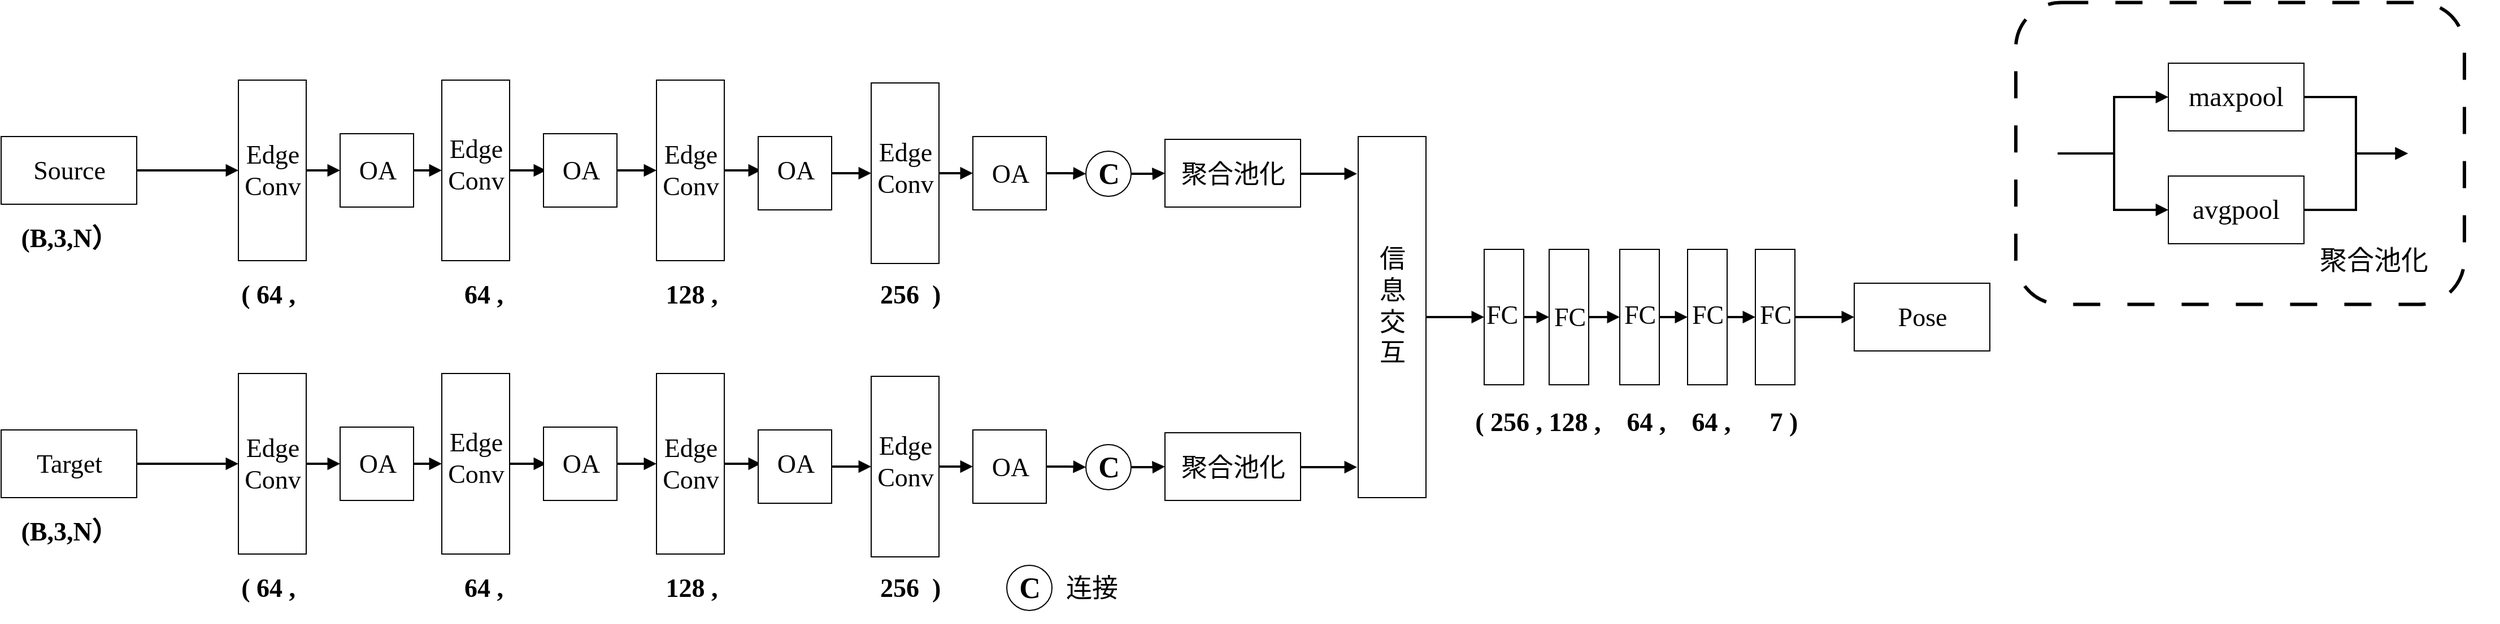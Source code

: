 <mxfile version="20.8.17" type="github">
  <diagram name="第 1 页" id="eRUMMsxShfU1d81g0v3S">
    <mxGraphModel dx="2510" dy="1373" grid="1" gridSize="10" guides="1" tooltips="1" connect="1" arrows="1" fold="1" page="1" pageScale="1" pageWidth="827" pageHeight="1169" math="0" shadow="0">
      <root>
        <mxCell id="0" />
        <mxCell id="1" parent="0" />
        <mxCell id="hH8gsVPZzRmc-5s9tCda-38" style="edgeStyle=orthogonalEdgeStyle;rounded=0;orthogonalLoop=1;jettySize=auto;html=1;exitX=1;exitY=0.5;exitDx=0;exitDy=0;strokeWidth=2;fontFamily=Times New Roman;fontSize=23;endArrow=block;endFill=1;" edge="1" parent="1" source="hH8gsVPZzRmc-5s9tCda-1" target="hH8gsVPZzRmc-5s9tCda-5">
          <mxGeometry relative="1" as="geometry" />
        </mxCell>
        <mxCell id="hH8gsVPZzRmc-5s9tCda-1" value="" style="rounded=0;whiteSpace=wrap;html=1;" vertex="1" parent="1">
          <mxGeometry x="130" y="230" width="120" height="60" as="geometry" />
        </mxCell>
        <mxCell id="hH8gsVPZzRmc-5s9tCda-2" value="&lt;font face=&quot;Times New Roman&quot; style=&quot;font-size: 23px;&quot;&gt;Source&lt;/font&gt;" style="text;html=1;align=center;verticalAlign=middle;resizable=0;points=[];autosize=1;strokeColor=none;fillColor=none;" vertex="1" parent="1">
          <mxGeometry x="145" y="240" width="90" height="40" as="geometry" />
        </mxCell>
        <mxCell id="hH8gsVPZzRmc-5s9tCda-77" style="edgeStyle=orthogonalEdgeStyle;rounded=0;orthogonalLoop=1;jettySize=auto;html=1;strokeWidth=2;fontFamily=宋体;fontSize=23;endArrow=block;endFill=1;" edge="1" parent="1" source="hH8gsVPZzRmc-5s9tCda-3" target="hH8gsVPZzRmc-5s9tCda-48">
          <mxGeometry relative="1" as="geometry" />
        </mxCell>
        <mxCell id="hH8gsVPZzRmc-5s9tCda-3" value="" style="rounded=0;whiteSpace=wrap;html=1;" vertex="1" parent="1">
          <mxGeometry x="130" y="490" width="120" height="60" as="geometry" />
        </mxCell>
        <mxCell id="hH8gsVPZzRmc-5s9tCda-4" value="&lt;font face=&quot;Times New Roman&quot; style=&quot;font-size: 23px;&quot;&gt;Target&lt;/font&gt;" style="text;html=1;align=center;verticalAlign=middle;resizable=0;points=[];autosize=1;strokeColor=none;fillColor=none;" vertex="1" parent="1">
          <mxGeometry x="150" y="500" width="80" height="40" as="geometry" />
        </mxCell>
        <mxCell id="hH8gsVPZzRmc-5s9tCda-14" style="edgeStyle=orthogonalEdgeStyle;rounded=0;orthogonalLoop=1;jettySize=auto;html=1;entryX=0;entryY=0.5;entryDx=0;entryDy=0;fontFamily=Times New Roman;fontSize=23;endArrow=block;endFill=1;strokeWidth=2;" edge="1" parent="1" source="hH8gsVPZzRmc-5s9tCda-5" target="hH8gsVPZzRmc-5s9tCda-11">
          <mxGeometry relative="1" as="geometry" />
        </mxCell>
        <mxCell id="hH8gsVPZzRmc-5s9tCda-5" value="" style="rounded=0;whiteSpace=wrap;html=1;fontFamily=Times New Roman;fontSize=23;rotation=90;" vertex="1" parent="1">
          <mxGeometry x="290" y="230" width="160" height="60" as="geometry" />
        </mxCell>
        <mxCell id="hH8gsVPZzRmc-5s9tCda-6" value="Edge&lt;br&gt;Conv" style="text;html=1;align=center;verticalAlign=middle;resizable=0;points=[];autosize=1;strokeColor=none;fillColor=none;fontSize=23;fontFamily=Times New Roman;" vertex="1" parent="1">
          <mxGeometry x="335" y="225" width="70" height="70" as="geometry" />
        </mxCell>
        <mxCell id="hH8gsVPZzRmc-5s9tCda-19" style="edgeStyle=orthogonalEdgeStyle;rounded=0;orthogonalLoop=1;jettySize=auto;html=1;fontFamily=Times New Roman;fontSize=23;strokeWidth=2;endArrow=block;endFill=1;" edge="1" parent="1" source="hH8gsVPZzRmc-5s9tCda-7" target="hH8gsVPZzRmc-5s9tCda-18">
          <mxGeometry relative="1" as="geometry" />
        </mxCell>
        <mxCell id="hH8gsVPZzRmc-5s9tCda-7" value="" style="rounded=0;whiteSpace=wrap;html=1;fontFamily=Times New Roman;fontSize=23;rotation=90;" vertex="1" parent="1">
          <mxGeometry x="470" y="230" width="160" height="60" as="geometry" />
        </mxCell>
        <mxCell id="hH8gsVPZzRmc-5s9tCda-8" value="Edge&lt;br&gt;Conv" style="text;html=1;align=center;verticalAlign=middle;resizable=0;points=[];autosize=1;strokeColor=none;fillColor=none;fontSize=23;fontFamily=Times New Roman;" vertex="1" parent="1">
          <mxGeometry x="515" y="220" width="70" height="70" as="geometry" />
        </mxCell>
        <mxCell id="hH8gsVPZzRmc-5s9tCda-33" style="edgeStyle=orthogonalEdgeStyle;rounded=0;orthogonalLoop=1;jettySize=auto;html=1;strokeWidth=2;fontFamily=Times New Roman;fontSize=23;endArrow=block;endFill=1;" edge="1" parent="1" source="hH8gsVPZzRmc-5s9tCda-11" target="hH8gsVPZzRmc-5s9tCda-7">
          <mxGeometry relative="1" as="geometry" />
        </mxCell>
        <mxCell id="hH8gsVPZzRmc-5s9tCda-11" value="" style="whiteSpace=wrap;html=1;aspect=fixed;fontFamily=Times New Roman;fontSize=23;" vertex="1" parent="1">
          <mxGeometry x="430" y="227.5" width="65" height="65" as="geometry" />
        </mxCell>
        <mxCell id="hH8gsVPZzRmc-5s9tCda-12" value="OA" style="text;html=1;align=center;verticalAlign=middle;resizable=0;points=[];autosize=1;strokeColor=none;fillColor=none;fontSize=23;fontFamily=Times New Roman;" vertex="1" parent="1">
          <mxGeometry x="432.5" y="240" width="60" height="40" as="geometry" />
        </mxCell>
        <mxCell id="hH8gsVPZzRmc-5s9tCda-34" style="edgeStyle=orthogonalEdgeStyle;rounded=0;orthogonalLoop=1;jettySize=auto;html=1;strokeWidth=2;fontFamily=Times New Roman;fontSize=23;endArrow=block;endFill=1;" edge="1" parent="1" source="hH8gsVPZzRmc-5s9tCda-17" target="hH8gsVPZzRmc-5s9tCda-21">
          <mxGeometry relative="1" as="geometry" />
        </mxCell>
        <mxCell id="hH8gsVPZzRmc-5s9tCda-17" value="" style="whiteSpace=wrap;html=1;aspect=fixed;fontFamily=Times New Roman;fontSize=23;" vertex="1" parent="1">
          <mxGeometry x="610" y="227.5" width="65" height="65" as="geometry" />
        </mxCell>
        <mxCell id="hH8gsVPZzRmc-5s9tCda-18" value="OA" style="text;html=1;align=center;verticalAlign=middle;resizable=0;points=[];autosize=1;strokeColor=none;fillColor=none;fontSize=23;fontFamily=Times New Roman;" vertex="1" parent="1">
          <mxGeometry x="612.5" y="240" width="60" height="40" as="geometry" />
        </mxCell>
        <mxCell id="hH8gsVPZzRmc-5s9tCda-20" style="edgeStyle=orthogonalEdgeStyle;rounded=0;orthogonalLoop=1;jettySize=auto;html=1;fontFamily=Times New Roman;fontSize=23;strokeWidth=2;endArrow=block;endFill=1;" edge="1" parent="1" source="hH8gsVPZzRmc-5s9tCda-21" target="hH8gsVPZzRmc-5s9tCda-24">
          <mxGeometry relative="1" as="geometry" />
        </mxCell>
        <mxCell id="hH8gsVPZzRmc-5s9tCda-21" value="" style="rounded=0;whiteSpace=wrap;html=1;fontFamily=Times New Roman;fontSize=23;rotation=90;" vertex="1" parent="1">
          <mxGeometry x="660" y="230" width="160" height="60" as="geometry" />
        </mxCell>
        <mxCell id="hH8gsVPZzRmc-5s9tCda-22" value="Edge&lt;br&gt;Conv" style="text;html=1;align=center;verticalAlign=middle;resizable=0;points=[];autosize=1;strokeColor=none;fillColor=none;fontSize=23;fontFamily=Times New Roman;" vertex="1" parent="1">
          <mxGeometry x="705" y="225" width="70" height="70" as="geometry" />
        </mxCell>
        <mxCell id="hH8gsVPZzRmc-5s9tCda-36" style="edgeStyle=orthogonalEdgeStyle;rounded=0;orthogonalLoop=1;jettySize=auto;html=1;strokeWidth=2;fontFamily=Times New Roman;fontSize=23;endArrow=block;endFill=1;" edge="1" parent="1" source="hH8gsVPZzRmc-5s9tCda-23" target="hH8gsVPZzRmc-5s9tCda-26">
          <mxGeometry relative="1" as="geometry" />
        </mxCell>
        <mxCell id="hH8gsVPZzRmc-5s9tCda-23" value="" style="whiteSpace=wrap;html=1;aspect=fixed;fontFamily=Times New Roman;fontSize=23;" vertex="1" parent="1">
          <mxGeometry x="800" y="230" width="65" height="65" as="geometry" />
        </mxCell>
        <mxCell id="hH8gsVPZzRmc-5s9tCda-24" value="OA" style="text;html=1;align=center;verticalAlign=middle;resizable=0;points=[];autosize=1;strokeColor=none;fillColor=none;fontSize=23;fontFamily=Times New Roman;" vertex="1" parent="1">
          <mxGeometry x="802.5" y="240" width="60" height="40" as="geometry" />
        </mxCell>
        <mxCell id="hH8gsVPZzRmc-5s9tCda-37" style="edgeStyle=orthogonalEdgeStyle;rounded=0;orthogonalLoop=1;jettySize=auto;html=1;strokeWidth=2;fontFamily=Times New Roman;fontSize=23;endArrow=block;endFill=1;" edge="1" parent="1" source="hH8gsVPZzRmc-5s9tCda-26" target="hH8gsVPZzRmc-5s9tCda-28">
          <mxGeometry relative="1" as="geometry" />
        </mxCell>
        <mxCell id="hH8gsVPZzRmc-5s9tCda-26" value="" style="rounded=0;whiteSpace=wrap;html=1;fontFamily=Times New Roman;fontSize=23;rotation=90;" vertex="1" parent="1">
          <mxGeometry x="850" y="232.5" width="160" height="60" as="geometry" />
        </mxCell>
        <mxCell id="hH8gsVPZzRmc-5s9tCda-27" value="Edge&lt;br&gt;Conv" style="text;html=1;align=center;verticalAlign=middle;resizable=0;points=[];autosize=1;strokeColor=none;fillColor=none;fontSize=23;fontFamily=Times New Roman;" vertex="1" parent="1">
          <mxGeometry x="895" y="222.5" width="70" height="70" as="geometry" />
        </mxCell>
        <mxCell id="hH8gsVPZzRmc-5s9tCda-42" style="edgeStyle=orthogonalEdgeStyle;rounded=0;orthogonalLoop=1;jettySize=auto;html=1;strokeWidth=2;fontFamily=Times New Roman;fontSize=23;endArrow=block;endFill=1;" edge="1" parent="1" source="hH8gsVPZzRmc-5s9tCda-28" target="hH8gsVPZzRmc-5s9tCda-41">
          <mxGeometry relative="1" as="geometry" />
        </mxCell>
        <mxCell id="hH8gsVPZzRmc-5s9tCda-28" value="" style="whiteSpace=wrap;html=1;aspect=fixed;fontFamily=Times New Roman;fontSize=23;" vertex="1" parent="1">
          <mxGeometry x="990" y="230" width="65" height="65" as="geometry" />
        </mxCell>
        <mxCell id="hH8gsVPZzRmc-5s9tCda-29" value="OA" style="text;html=1;align=center;verticalAlign=middle;resizable=0;points=[];autosize=1;strokeColor=none;fillColor=none;fontSize=23;fontFamily=Times New Roman;" vertex="1" parent="1">
          <mxGeometry x="992.5" y="242.5" width="60" height="40" as="geometry" />
        </mxCell>
        <mxCell id="hH8gsVPZzRmc-5s9tCda-39" value="" style="group;fontFamily=Times New Roman;fontSize=23;" vertex="1" connectable="0" parent="1">
          <mxGeometry x="1090" y="243" width="40.002" height="40.002" as="geometry" />
        </mxCell>
        <mxCell id="hH8gsVPZzRmc-5s9tCda-40" value="" style="ellipse;whiteSpace=wrap;html=1;aspect=fixed;fontFamily=Times New Roman;fontSize=36;" vertex="1" parent="hH8gsVPZzRmc-5s9tCda-39">
          <mxGeometry x="0.002" width="40" height="40" as="geometry" />
        </mxCell>
        <mxCell id="hH8gsVPZzRmc-5s9tCda-41" value="&lt;b style=&quot;font-size: 26px;&quot;&gt;C&lt;/b&gt;" style="text;html=1;align=center;verticalAlign=middle;resizable=0;points=[];autosize=1;strokeColor=none;fillColor=none;fontSize=23;fontFamily=Times New Roman;" vertex="1" parent="hH8gsVPZzRmc-5s9tCda-39">
          <mxGeometry y="0.002" width="40" height="40" as="geometry" />
        </mxCell>
        <mxCell id="hH8gsVPZzRmc-5s9tCda-43" value="" style="rounded=0;whiteSpace=wrap;html=1;fontFamily=Times New Roman;fontSize=23;" vertex="1" parent="1">
          <mxGeometry x="1160" y="232.5" width="120" height="60" as="geometry" />
        </mxCell>
        <mxCell id="hH8gsVPZzRmc-5s9tCda-81" style="edgeStyle=orthogonalEdgeStyle;rounded=0;orthogonalLoop=1;jettySize=auto;html=1;strokeWidth=2;fontFamily=宋体;fontSize=23;endArrow=block;endFill=1;" edge="1" parent="1" source="hH8gsVPZzRmc-5s9tCda-44">
          <mxGeometry relative="1" as="geometry">
            <mxPoint x="1330" y="263" as="targetPoint" />
          </mxGeometry>
        </mxCell>
        <mxCell id="hH8gsVPZzRmc-5s9tCda-44" value="&lt;font face=&quot;宋体&quot;&gt;聚合池化&lt;/font&gt;" style="text;html=1;align=center;verticalAlign=middle;resizable=0;points=[];autosize=1;strokeColor=none;fillColor=none;fontSize=23;fontFamily=Times New Roman;" vertex="1" parent="1">
          <mxGeometry x="1160" y="243" width="120" height="40" as="geometry" />
        </mxCell>
        <mxCell id="hH8gsVPZzRmc-5s9tCda-46" style="edgeStyle=orthogonalEdgeStyle;rounded=0;orthogonalLoop=1;jettySize=auto;html=1;entryX=0;entryY=0.5;entryDx=0;entryDy=0;strokeWidth=2;fontFamily=宋体;fontSize=23;endArrow=block;endFill=1;" edge="1" parent="1" source="hH8gsVPZzRmc-5s9tCda-41" target="hH8gsVPZzRmc-5s9tCda-43">
          <mxGeometry relative="1" as="geometry" />
        </mxCell>
        <mxCell id="hH8gsVPZzRmc-5s9tCda-47" style="edgeStyle=orthogonalEdgeStyle;rounded=0;orthogonalLoop=1;jettySize=auto;html=1;entryX=0;entryY=0.5;entryDx=0;entryDy=0;fontFamily=Times New Roman;fontSize=23;endArrow=block;endFill=1;strokeWidth=2;" edge="1" parent="1" source="hH8gsVPZzRmc-5s9tCda-48" target="hH8gsVPZzRmc-5s9tCda-54">
          <mxGeometry relative="1" as="geometry" />
        </mxCell>
        <mxCell id="hH8gsVPZzRmc-5s9tCda-48" value="" style="rounded=0;whiteSpace=wrap;html=1;fontFamily=Times New Roman;fontSize=23;rotation=90;" vertex="1" parent="1">
          <mxGeometry x="290" y="490" width="160" height="60" as="geometry" />
        </mxCell>
        <mxCell id="hH8gsVPZzRmc-5s9tCda-49" value="Edge&lt;br&gt;Conv" style="text;html=1;align=center;verticalAlign=middle;resizable=0;points=[];autosize=1;strokeColor=none;fillColor=none;fontSize=23;fontFamily=Times New Roman;" vertex="1" parent="1">
          <mxGeometry x="335" y="485" width="70" height="70" as="geometry" />
        </mxCell>
        <mxCell id="hH8gsVPZzRmc-5s9tCda-50" style="edgeStyle=orthogonalEdgeStyle;rounded=0;orthogonalLoop=1;jettySize=auto;html=1;fontFamily=Times New Roman;fontSize=23;strokeWidth=2;endArrow=block;endFill=1;" edge="1" parent="1" source="hH8gsVPZzRmc-5s9tCda-51" target="hH8gsVPZzRmc-5s9tCda-58">
          <mxGeometry relative="1" as="geometry" />
        </mxCell>
        <mxCell id="hH8gsVPZzRmc-5s9tCda-51" value="" style="rounded=0;whiteSpace=wrap;html=1;fontFamily=Times New Roman;fontSize=23;rotation=90;" vertex="1" parent="1">
          <mxGeometry x="470" y="490" width="160" height="60" as="geometry" />
        </mxCell>
        <mxCell id="hH8gsVPZzRmc-5s9tCda-52" value="Edge&lt;br&gt;Conv" style="text;html=1;align=center;verticalAlign=middle;resizable=0;points=[];autosize=1;strokeColor=none;fillColor=none;fontSize=23;fontFamily=Times New Roman;" vertex="1" parent="1">
          <mxGeometry x="515" y="480" width="70" height="70" as="geometry" />
        </mxCell>
        <mxCell id="hH8gsVPZzRmc-5s9tCda-53" style="edgeStyle=orthogonalEdgeStyle;rounded=0;orthogonalLoop=1;jettySize=auto;html=1;strokeWidth=2;fontFamily=Times New Roman;fontSize=23;endArrow=block;endFill=1;" edge="1" parent="1" source="hH8gsVPZzRmc-5s9tCda-54" target="hH8gsVPZzRmc-5s9tCda-51">
          <mxGeometry relative="1" as="geometry" />
        </mxCell>
        <mxCell id="hH8gsVPZzRmc-5s9tCda-54" value="" style="whiteSpace=wrap;html=1;aspect=fixed;fontFamily=Times New Roman;fontSize=23;" vertex="1" parent="1">
          <mxGeometry x="430" y="487.5" width="65" height="65" as="geometry" />
        </mxCell>
        <mxCell id="hH8gsVPZzRmc-5s9tCda-55" value="OA" style="text;html=1;align=center;verticalAlign=middle;resizable=0;points=[];autosize=1;strokeColor=none;fillColor=none;fontSize=23;fontFamily=Times New Roman;" vertex="1" parent="1">
          <mxGeometry x="432.5" y="500" width="60" height="40" as="geometry" />
        </mxCell>
        <mxCell id="hH8gsVPZzRmc-5s9tCda-56" style="edgeStyle=orthogonalEdgeStyle;rounded=0;orthogonalLoop=1;jettySize=auto;html=1;strokeWidth=2;fontFamily=Times New Roman;fontSize=23;endArrow=block;endFill=1;" edge="1" parent="1" source="hH8gsVPZzRmc-5s9tCda-57" target="hH8gsVPZzRmc-5s9tCda-60">
          <mxGeometry relative="1" as="geometry" />
        </mxCell>
        <mxCell id="hH8gsVPZzRmc-5s9tCda-57" value="" style="whiteSpace=wrap;html=1;aspect=fixed;fontFamily=Times New Roman;fontSize=23;" vertex="1" parent="1">
          <mxGeometry x="610" y="487.5" width="65" height="65" as="geometry" />
        </mxCell>
        <mxCell id="hH8gsVPZzRmc-5s9tCda-58" value="OA" style="text;html=1;align=center;verticalAlign=middle;resizable=0;points=[];autosize=1;strokeColor=none;fillColor=none;fontSize=23;fontFamily=Times New Roman;" vertex="1" parent="1">
          <mxGeometry x="612.5" y="500" width="60" height="40" as="geometry" />
        </mxCell>
        <mxCell id="hH8gsVPZzRmc-5s9tCda-59" style="edgeStyle=orthogonalEdgeStyle;rounded=0;orthogonalLoop=1;jettySize=auto;html=1;fontFamily=Times New Roman;fontSize=23;strokeWidth=2;endArrow=block;endFill=1;" edge="1" parent="1" source="hH8gsVPZzRmc-5s9tCda-60" target="hH8gsVPZzRmc-5s9tCda-64">
          <mxGeometry relative="1" as="geometry" />
        </mxCell>
        <mxCell id="hH8gsVPZzRmc-5s9tCda-60" value="" style="rounded=0;whiteSpace=wrap;html=1;fontFamily=Times New Roman;fontSize=23;rotation=90;" vertex="1" parent="1">
          <mxGeometry x="660" y="490" width="160" height="60" as="geometry" />
        </mxCell>
        <mxCell id="hH8gsVPZzRmc-5s9tCda-61" value="Edge&lt;br&gt;Conv" style="text;html=1;align=center;verticalAlign=middle;resizable=0;points=[];autosize=1;strokeColor=none;fillColor=none;fontSize=23;fontFamily=Times New Roman;" vertex="1" parent="1">
          <mxGeometry x="705" y="485" width="70" height="70" as="geometry" />
        </mxCell>
        <mxCell id="hH8gsVPZzRmc-5s9tCda-62" style="edgeStyle=orthogonalEdgeStyle;rounded=0;orthogonalLoop=1;jettySize=auto;html=1;strokeWidth=2;fontFamily=Times New Roman;fontSize=23;endArrow=block;endFill=1;" edge="1" parent="1" source="hH8gsVPZzRmc-5s9tCda-63" target="hH8gsVPZzRmc-5s9tCda-66">
          <mxGeometry relative="1" as="geometry" />
        </mxCell>
        <mxCell id="hH8gsVPZzRmc-5s9tCda-63" value="" style="whiteSpace=wrap;html=1;aspect=fixed;fontFamily=Times New Roman;fontSize=23;" vertex="1" parent="1">
          <mxGeometry x="800" y="490" width="65" height="65" as="geometry" />
        </mxCell>
        <mxCell id="hH8gsVPZzRmc-5s9tCda-64" value="OA" style="text;html=1;align=center;verticalAlign=middle;resizable=0;points=[];autosize=1;strokeColor=none;fillColor=none;fontSize=23;fontFamily=Times New Roman;" vertex="1" parent="1">
          <mxGeometry x="802.5" y="500" width="60" height="40" as="geometry" />
        </mxCell>
        <mxCell id="hH8gsVPZzRmc-5s9tCda-65" style="edgeStyle=orthogonalEdgeStyle;rounded=0;orthogonalLoop=1;jettySize=auto;html=1;strokeWidth=2;fontFamily=Times New Roman;fontSize=23;endArrow=block;endFill=1;" edge="1" parent="1" source="hH8gsVPZzRmc-5s9tCda-66" target="hH8gsVPZzRmc-5s9tCda-69">
          <mxGeometry relative="1" as="geometry" />
        </mxCell>
        <mxCell id="hH8gsVPZzRmc-5s9tCda-66" value="" style="rounded=0;whiteSpace=wrap;html=1;fontFamily=Times New Roman;fontSize=23;rotation=90;" vertex="1" parent="1">
          <mxGeometry x="850" y="492.5" width="160" height="60" as="geometry" />
        </mxCell>
        <mxCell id="hH8gsVPZzRmc-5s9tCda-67" value="Edge&lt;br&gt;Conv" style="text;html=1;align=center;verticalAlign=middle;resizable=0;points=[];autosize=1;strokeColor=none;fillColor=none;fontSize=23;fontFamily=Times New Roman;" vertex="1" parent="1">
          <mxGeometry x="895" y="482.5" width="70" height="70" as="geometry" />
        </mxCell>
        <mxCell id="hH8gsVPZzRmc-5s9tCda-68" style="edgeStyle=orthogonalEdgeStyle;rounded=0;orthogonalLoop=1;jettySize=auto;html=1;strokeWidth=2;fontFamily=Times New Roman;fontSize=23;endArrow=block;endFill=1;" edge="1" parent="1" source="hH8gsVPZzRmc-5s9tCda-69" target="hH8gsVPZzRmc-5s9tCda-73">
          <mxGeometry relative="1" as="geometry" />
        </mxCell>
        <mxCell id="hH8gsVPZzRmc-5s9tCda-69" value="" style="whiteSpace=wrap;html=1;aspect=fixed;fontFamily=Times New Roman;fontSize=23;" vertex="1" parent="1">
          <mxGeometry x="990" y="490" width="65" height="65" as="geometry" />
        </mxCell>
        <mxCell id="hH8gsVPZzRmc-5s9tCda-70" value="OA" style="text;html=1;align=center;verticalAlign=middle;resizable=0;points=[];autosize=1;strokeColor=none;fillColor=none;fontSize=23;fontFamily=Times New Roman;" vertex="1" parent="1">
          <mxGeometry x="992.5" y="502.5" width="60" height="40" as="geometry" />
        </mxCell>
        <mxCell id="hH8gsVPZzRmc-5s9tCda-71" value="" style="group;fontFamily=Times New Roman;fontSize=23;" vertex="1" connectable="0" parent="1">
          <mxGeometry x="1090" y="503" width="40.002" height="40.002" as="geometry" />
        </mxCell>
        <mxCell id="hH8gsVPZzRmc-5s9tCda-72" value="" style="ellipse;whiteSpace=wrap;html=1;aspect=fixed;fontFamily=Times New Roman;fontSize=36;" vertex="1" parent="hH8gsVPZzRmc-5s9tCda-71">
          <mxGeometry x="0.002" width="40" height="40" as="geometry" />
        </mxCell>
        <mxCell id="hH8gsVPZzRmc-5s9tCda-73" value="&lt;b style=&quot;font-size: 26px;&quot;&gt;C&lt;/b&gt;" style="text;html=1;align=center;verticalAlign=middle;resizable=0;points=[];autosize=1;strokeColor=none;fillColor=none;fontSize=23;fontFamily=Times New Roman;" vertex="1" parent="hH8gsVPZzRmc-5s9tCda-71">
          <mxGeometry y="0.002" width="40" height="40" as="geometry" />
        </mxCell>
        <mxCell id="hH8gsVPZzRmc-5s9tCda-74" value="" style="rounded=0;whiteSpace=wrap;html=1;fontFamily=Times New Roman;fontSize=23;" vertex="1" parent="1">
          <mxGeometry x="1160" y="492.5" width="120" height="60" as="geometry" />
        </mxCell>
        <mxCell id="hH8gsVPZzRmc-5s9tCda-82" style="edgeStyle=orthogonalEdgeStyle;rounded=0;orthogonalLoop=1;jettySize=auto;html=1;strokeWidth=2;fontFamily=宋体;fontSize=23;endArrow=block;endFill=1;" edge="1" parent="1" source="hH8gsVPZzRmc-5s9tCda-75">
          <mxGeometry relative="1" as="geometry">
            <mxPoint x="1330" y="523" as="targetPoint" />
          </mxGeometry>
        </mxCell>
        <mxCell id="hH8gsVPZzRmc-5s9tCda-75" value="&lt;font face=&quot;宋体&quot;&gt;聚合池化&lt;/font&gt;" style="text;html=1;align=center;verticalAlign=middle;resizable=0;points=[];autosize=1;strokeColor=none;fillColor=none;fontSize=23;fontFamily=Times New Roman;" vertex="1" parent="1">
          <mxGeometry x="1160" y="503" width="120" height="40" as="geometry" />
        </mxCell>
        <mxCell id="hH8gsVPZzRmc-5s9tCda-76" style="edgeStyle=orthogonalEdgeStyle;rounded=0;orthogonalLoop=1;jettySize=auto;html=1;entryX=0;entryY=0.5;entryDx=0;entryDy=0;strokeWidth=2;fontFamily=宋体;fontSize=23;endArrow=block;endFill=1;" edge="1" parent="1" source="hH8gsVPZzRmc-5s9tCda-73" target="hH8gsVPZzRmc-5s9tCda-74">
          <mxGeometry relative="1" as="geometry" />
        </mxCell>
        <mxCell id="hH8gsVPZzRmc-5s9tCda-108" style="edgeStyle=orthogonalEdgeStyle;rounded=0;orthogonalLoop=1;jettySize=auto;html=1;strokeWidth=2;fontFamily=Times New Roman;fontSize=23;endArrow=block;endFill=1;" edge="1" parent="1" source="hH8gsVPZzRmc-5s9tCda-78" target="hH8gsVPZzRmc-5s9tCda-84">
          <mxGeometry relative="1" as="geometry" />
        </mxCell>
        <mxCell id="hH8gsVPZzRmc-5s9tCda-78" value="" style="rounded=0;whiteSpace=wrap;html=1;fontFamily=宋体;fontSize=23;rotation=90;" vertex="1" parent="1">
          <mxGeometry x="1201" y="360" width="320" height="60" as="geometry" />
        </mxCell>
        <mxCell id="hH8gsVPZzRmc-5s9tCda-83" value="信&lt;br&gt;息&lt;br&gt;交&lt;br&gt;互" style="text;html=1;align=center;verticalAlign=middle;resizable=0;points=[];autosize=1;strokeColor=none;fillColor=none;fontSize=23;fontFamily=宋体;" vertex="1" parent="1">
          <mxGeometry x="1336" y="320" width="50" height="120" as="geometry" />
        </mxCell>
        <mxCell id="hH8gsVPZzRmc-5s9tCda-102" style="edgeStyle=orthogonalEdgeStyle;rounded=0;orthogonalLoop=1;jettySize=auto;html=1;strokeWidth=2;fontFamily=宋体;fontSize=23;endArrow=block;endFill=1;" edge="1" parent="1" source="hH8gsVPZzRmc-5s9tCda-84" target="hH8gsVPZzRmc-5s9tCda-86">
          <mxGeometry relative="1" as="geometry" />
        </mxCell>
        <mxCell id="hH8gsVPZzRmc-5s9tCda-84" value="" style="rounded=0;whiteSpace=wrap;html=1;fontFamily=宋体;fontSize=23;rotation=90;" vertex="1" parent="1">
          <mxGeometry x="1400" y="372.5" width="120" height="35" as="geometry" />
        </mxCell>
        <mxCell id="hH8gsVPZzRmc-5s9tCda-85" value="&lt;font face=&quot;Times New Roman&quot;&gt;FC&lt;/font&gt;" style="text;html=1;align=center;verticalAlign=middle;resizable=0;points=[];autosize=1;strokeColor=none;fillColor=none;fontSize=23;fontFamily=宋体;" vertex="1" parent="1">
          <mxGeometry x="1432.5" y="367.5" width="50" height="40" as="geometry" />
        </mxCell>
        <mxCell id="hH8gsVPZzRmc-5s9tCda-99" style="edgeStyle=orthogonalEdgeStyle;rounded=0;orthogonalLoop=1;jettySize=auto;html=1;strokeWidth=2;fontFamily=宋体;fontSize=23;endArrow=block;endFill=1;" edge="1" parent="1" source="hH8gsVPZzRmc-5s9tCda-86" target="hH8gsVPZzRmc-5s9tCda-88">
          <mxGeometry relative="1" as="geometry" />
        </mxCell>
        <mxCell id="hH8gsVPZzRmc-5s9tCda-86" value="" style="rounded=0;whiteSpace=wrap;html=1;fontFamily=宋体;fontSize=23;rotation=90;" vertex="1" parent="1">
          <mxGeometry x="1457.5" y="372.5" width="120" height="35" as="geometry" />
        </mxCell>
        <mxCell id="hH8gsVPZzRmc-5s9tCda-87" value="&lt;font face=&quot;Times New Roman&quot;&gt;FC&lt;/font&gt;" style="text;html=1;align=center;verticalAlign=middle;resizable=0;points=[];autosize=1;strokeColor=none;fillColor=none;fontSize=23;fontFamily=宋体;" vertex="1" parent="1">
          <mxGeometry x="1492.5" y="370" width="50" height="40" as="geometry" />
        </mxCell>
        <mxCell id="hH8gsVPZzRmc-5s9tCda-100" style="edgeStyle=orthogonalEdgeStyle;rounded=0;orthogonalLoop=1;jettySize=auto;html=1;strokeWidth=2;fontFamily=宋体;fontSize=23;endArrow=block;endFill=1;" edge="1" parent="1" source="hH8gsVPZzRmc-5s9tCda-88" target="hH8gsVPZzRmc-5s9tCda-90">
          <mxGeometry relative="1" as="geometry" />
        </mxCell>
        <mxCell id="hH8gsVPZzRmc-5s9tCda-88" value="" style="rounded=0;whiteSpace=wrap;html=1;fontFamily=宋体;fontSize=23;rotation=90;" vertex="1" parent="1">
          <mxGeometry x="1520" y="372.5" width="120" height="35" as="geometry" />
        </mxCell>
        <mxCell id="hH8gsVPZzRmc-5s9tCda-89" value="&lt;font face=&quot;Times New Roman&quot;&gt;FC&lt;/font&gt;" style="text;html=1;align=center;verticalAlign=middle;resizable=0;points=[];autosize=1;strokeColor=none;fillColor=none;fontSize=23;fontFamily=宋体;" vertex="1" parent="1">
          <mxGeometry x="1555" y="367.5" width="50" height="40" as="geometry" />
        </mxCell>
        <mxCell id="hH8gsVPZzRmc-5s9tCda-116" style="edgeStyle=orthogonalEdgeStyle;rounded=0;orthogonalLoop=1;jettySize=auto;html=1;strokeWidth=2;fontFamily=Times New Roman;fontSize=23;endArrow=block;endFill=1;" edge="1" parent="1" source="hH8gsVPZzRmc-5s9tCda-90" target="hH8gsVPZzRmc-5s9tCda-114">
          <mxGeometry relative="1" as="geometry" />
        </mxCell>
        <mxCell id="hH8gsVPZzRmc-5s9tCda-90" value="" style="rounded=0;whiteSpace=wrap;html=1;fontFamily=宋体;fontSize=23;rotation=90;" vertex="1" parent="1">
          <mxGeometry x="1580" y="372.5" width="120" height="35" as="geometry" />
        </mxCell>
        <mxCell id="hH8gsVPZzRmc-5s9tCda-91" value="&lt;font face=&quot;Times New Roman&quot;&gt;FC&lt;/font&gt;" style="text;html=1;align=center;verticalAlign=middle;resizable=0;points=[];autosize=1;strokeColor=none;fillColor=none;fontSize=23;fontFamily=宋体;" vertex="1" parent="1">
          <mxGeometry x="1615" y="367.5" width="50" height="40" as="geometry" />
        </mxCell>
        <mxCell id="hH8gsVPZzRmc-5s9tCda-105" value="" style="rounded=0;whiteSpace=wrap;html=1;" vertex="1" parent="1">
          <mxGeometry x="1770" y="360" width="120" height="60" as="geometry" />
        </mxCell>
        <mxCell id="hH8gsVPZzRmc-5s9tCda-106" value="&lt;font face=&quot;Times New Roman&quot;&gt;Pose&lt;/font&gt;" style="text;html=1;align=center;verticalAlign=middle;resizable=0;points=[];autosize=1;strokeColor=none;fillColor=none;fontSize=23;fontFamily=宋体;" vertex="1" parent="1">
          <mxGeometry x="1795" y="369.5" width="70" height="40" as="geometry" />
        </mxCell>
        <mxCell id="hH8gsVPZzRmc-5s9tCda-109" value="&lt;b&gt;(B,3,N）&lt;/b&gt;" style="text;html=1;align=center;verticalAlign=middle;resizable=0;points=[];autosize=1;strokeColor=none;fillColor=none;fontSize=23;fontFamily=Times New Roman;" vertex="1" parent="1">
          <mxGeometry x="135" y="300" width="110" height="40" as="geometry" />
        </mxCell>
        <mxCell id="hH8gsVPZzRmc-5s9tCda-110" value="&lt;b&gt;(B,3,N）&lt;/b&gt;" style="text;html=1;align=center;verticalAlign=middle;resizable=0;points=[];autosize=1;strokeColor=none;fillColor=none;fontSize=23;fontFamily=Times New Roman;" vertex="1" parent="1">
          <mxGeometry x="135" y="560" width="110" height="40" as="geometry" />
        </mxCell>
        <mxCell id="hH8gsVPZzRmc-5s9tCda-111" value="&lt;b&gt;&amp;nbsp; &amp;nbsp;( 64 ,&amp;nbsp; &amp;nbsp; &amp;nbsp; &amp;nbsp; &amp;nbsp; &amp;nbsp; &amp;nbsp; &amp;nbsp; &amp;nbsp; &amp;nbsp; &amp;nbsp; &amp;nbsp; &amp;nbsp; 64 ,&amp;nbsp; &amp;nbsp; &amp;nbsp; &amp;nbsp; &amp;nbsp; &amp;nbsp; &amp;nbsp; &amp;nbsp; &amp;nbsp; &amp;nbsp; &amp;nbsp; &amp;nbsp; &amp;nbsp;128 ,&amp;nbsp; &amp;nbsp; &amp;nbsp; &amp;nbsp; &amp;nbsp; &amp;nbsp; &amp;nbsp; &amp;nbsp; &amp;nbsp; &amp;nbsp; &amp;nbsp; &amp;nbsp; &amp;nbsp;256&amp;nbsp; )&lt;/b&gt;" style="text;html=1;align=center;verticalAlign=middle;resizable=0;points=[];autosize=1;strokeColor=none;fillColor=none;fontSize=23;fontFamily=Times New Roman;" vertex="1" parent="1">
          <mxGeometry x="312.5" y="350" width="660" height="40" as="geometry" />
        </mxCell>
        <mxCell id="hH8gsVPZzRmc-5s9tCda-112" value="&lt;b&gt;&amp;nbsp; &amp;nbsp;( 64 ,&amp;nbsp; &amp;nbsp; &amp;nbsp; &amp;nbsp; &amp;nbsp; &amp;nbsp; &amp;nbsp; &amp;nbsp; &amp;nbsp; &amp;nbsp; &amp;nbsp; &amp;nbsp; &amp;nbsp; 64 ,&amp;nbsp; &amp;nbsp; &amp;nbsp; &amp;nbsp; &amp;nbsp; &amp;nbsp; &amp;nbsp; &amp;nbsp; &amp;nbsp; &amp;nbsp; &amp;nbsp; &amp;nbsp; &amp;nbsp;128 ,&amp;nbsp; &amp;nbsp; &amp;nbsp; &amp;nbsp; &amp;nbsp; &amp;nbsp; &amp;nbsp; &amp;nbsp; &amp;nbsp; &amp;nbsp; &amp;nbsp; &amp;nbsp; &amp;nbsp;256&amp;nbsp; )&lt;/b&gt;" style="text;html=1;align=center;verticalAlign=middle;resizable=0;points=[];autosize=1;strokeColor=none;fillColor=none;fontSize=23;fontFamily=Times New Roman;" vertex="1" parent="1">
          <mxGeometry x="312.5" y="610" width="660" height="40" as="geometry" />
        </mxCell>
        <mxCell id="hH8gsVPZzRmc-5s9tCda-113" value="&lt;b&gt;&amp;nbsp; &amp;nbsp; &amp;nbsp; &amp;nbsp; &amp;nbsp; &amp;nbsp; &amp;nbsp; &amp;nbsp; &amp;nbsp;( 256 , 128 ,&amp;nbsp; &amp;nbsp; 64 ,&amp;nbsp; &amp;nbsp; 64 ,&amp;nbsp; &amp;nbsp; &amp;nbsp; 7 )&lt;/b&gt;" style="text;html=1;align=center;verticalAlign=middle;resizable=0;points=[];autosize=1;strokeColor=none;fillColor=none;fontSize=23;fontFamily=Times New Roman;" vertex="1" parent="1">
          <mxGeometry x="1322.5" y="462.5" width="410" height="40" as="geometry" />
        </mxCell>
        <mxCell id="hH8gsVPZzRmc-5s9tCda-118" style="edgeStyle=orthogonalEdgeStyle;rounded=0;orthogonalLoop=1;jettySize=auto;html=1;entryX=0;entryY=0.5;entryDx=0;entryDy=0;strokeWidth=2;fontFamily=Times New Roman;fontSize=23;endArrow=block;endFill=1;" edge="1" parent="1" source="hH8gsVPZzRmc-5s9tCda-114" target="hH8gsVPZzRmc-5s9tCda-105">
          <mxGeometry relative="1" as="geometry" />
        </mxCell>
        <mxCell id="hH8gsVPZzRmc-5s9tCda-114" value="" style="rounded=0;whiteSpace=wrap;html=1;fontFamily=宋体;fontSize=23;rotation=90;" vertex="1" parent="1">
          <mxGeometry x="1640" y="372.5" width="120" height="35" as="geometry" />
        </mxCell>
        <mxCell id="hH8gsVPZzRmc-5s9tCda-115" value="&lt;font face=&quot;Times New Roman&quot;&gt;FC&lt;/font&gt;" style="text;html=1;align=center;verticalAlign=middle;resizable=0;points=[];autosize=1;strokeColor=none;fillColor=none;fontSize=23;fontFamily=宋体;" vertex="1" parent="1">
          <mxGeometry x="1675" y="367.5" width="50" height="40" as="geometry" />
        </mxCell>
        <mxCell id="hH8gsVPZzRmc-5s9tCda-119" value="" style="group;fontFamily=Times New Roman;fontSize=23;" vertex="1" connectable="0" parent="1">
          <mxGeometry x="1020" y="610" width="40.002" height="40.002" as="geometry" />
        </mxCell>
        <mxCell id="hH8gsVPZzRmc-5s9tCda-120" value="" style="ellipse;whiteSpace=wrap;html=1;aspect=fixed;fontFamily=Times New Roman;fontSize=36;" vertex="1" parent="hH8gsVPZzRmc-5s9tCda-119">
          <mxGeometry x="0.002" width="40" height="40" as="geometry" />
        </mxCell>
        <mxCell id="hH8gsVPZzRmc-5s9tCda-121" value="&lt;b style=&quot;font-size: 26px;&quot;&gt;C&lt;/b&gt;" style="text;html=1;align=center;verticalAlign=middle;resizable=0;points=[];autosize=1;strokeColor=none;fillColor=none;fontSize=23;fontFamily=Times New Roman;" vertex="1" parent="hH8gsVPZzRmc-5s9tCda-119">
          <mxGeometry y="0.002" width="40" height="40" as="geometry" />
        </mxCell>
        <mxCell id="hH8gsVPZzRmc-5s9tCda-122" value="&lt;font face=&quot;宋体&quot;&gt;连接&lt;/font&gt;" style="text;html=1;align=center;verticalAlign=middle;resizable=0;points=[];autosize=1;strokeColor=none;fillColor=none;fontSize=23;fontFamily=Times New Roman;" vertex="1" parent="1">
          <mxGeometry x="1060" y="610" width="70" height="40" as="geometry" />
        </mxCell>
        <mxCell id="hH8gsVPZzRmc-5s9tCda-124" value="" style="rounded=1;whiteSpace=wrap;html=1;dashed=1;dashPattern=8 8;fillStyle=hatch;fontFamily=宋体;fontSize=23;strokeWidth=3;" vertex="1" parent="1">
          <mxGeometry x="1913" y="111.25" width="397" height="267.5" as="geometry" />
        </mxCell>
        <mxCell id="hH8gsVPZzRmc-5s9tCda-135" style="edgeStyle=orthogonalEdgeStyle;rounded=0;orthogonalLoop=1;jettySize=auto;html=1;entryX=0;entryY=0.5;entryDx=0;entryDy=0;strokeWidth=2;fontFamily=Times New Roman;fontSize=24;endArrow=block;endFill=1;" edge="1" parent="1" source="hH8gsVPZzRmc-5s9tCda-125" target="hH8gsVPZzRmc-5s9tCda-134">
          <mxGeometry relative="1" as="geometry" />
        </mxCell>
        <mxCell id="hH8gsVPZzRmc-5s9tCda-125" value="&lt;font face=&quot;Times New Roman&quot; style=&quot;font-size: 24px;&quot;&gt;maxpool&lt;/font&gt;" style="rounded=0;whiteSpace=wrap;html=1;fillStyle=hatch;fontFamily=宋体;fontSize=23;" vertex="1" parent="1">
          <mxGeometry x="2048" y="165" width="120" height="60" as="geometry" />
        </mxCell>
        <mxCell id="hH8gsVPZzRmc-5s9tCda-136" style="edgeStyle=orthogonalEdgeStyle;rounded=0;orthogonalLoop=1;jettySize=auto;html=1;entryX=0;entryY=0.5;entryDx=0;entryDy=0;strokeWidth=2;fontFamily=Times New Roman;fontSize=24;endArrow=block;endFill=1;" edge="1" parent="1" source="hH8gsVPZzRmc-5s9tCda-126" target="hH8gsVPZzRmc-5s9tCda-134">
          <mxGeometry relative="1" as="geometry" />
        </mxCell>
        <mxCell id="hH8gsVPZzRmc-5s9tCda-126" value="&lt;font face=&quot;Times New Roman&quot; style=&quot;font-size: 24px;&quot;&gt;avgpool&lt;/font&gt;" style="rounded=0;whiteSpace=wrap;html=1;fillStyle=hatch;fontFamily=宋体;fontSize=23;" vertex="1" parent="1">
          <mxGeometry x="2048" y="265" width="120" height="60" as="geometry" />
        </mxCell>
        <mxCell id="hH8gsVPZzRmc-5s9tCda-127" value="" style="edgeStyle=none;orthogonalLoop=1;jettySize=auto;html=1;rounded=0;strokeWidth=2;fontFamily=Times New Roman;fontSize=24;endArrow=block;endFill=1;entryX=0;entryY=0.5;entryDx=0;entryDy=0;" edge="1" parent="1" target="hH8gsVPZzRmc-5s9tCda-125">
          <mxGeometry width="80" relative="1" as="geometry">
            <mxPoint x="1950" y="245" as="sourcePoint" />
            <mxPoint x="2048" y="180" as="targetPoint" />
            <Array as="points">
              <mxPoint x="2000" y="245" />
              <mxPoint x="2000" y="195" />
            </Array>
          </mxGeometry>
        </mxCell>
        <mxCell id="hH8gsVPZzRmc-5s9tCda-128" value="" style="edgeStyle=none;orthogonalLoop=1;jettySize=auto;html=1;rounded=0;strokeWidth=2;fontFamily=Times New Roman;fontSize=24;endArrow=block;endFill=1;entryX=0;entryY=0.5;entryDx=0;entryDy=0;exitX=1;exitY=0.5;exitDx=0;exitDy=0;" edge="1" parent="1" target="hH8gsVPZzRmc-5s9tCda-126">
          <mxGeometry width="80" relative="1" as="geometry">
            <mxPoint x="1950" y="245" as="sourcePoint" />
            <mxPoint x="2058" y="190" as="targetPoint" />
            <Array as="points">
              <mxPoint x="2000" y="245" />
              <mxPoint x="2000" y="295" />
            </Array>
          </mxGeometry>
        </mxCell>
        <mxCell id="hH8gsVPZzRmc-5s9tCda-133" value="" style="whiteSpace=wrap;html=1;aspect=fixed;fillStyle=hatch;fontFamily=Times New Roman;fontSize=24;opacity=0;" vertex="1" parent="1">
          <mxGeometry x="1890" y="580" width="80" height="80" as="geometry" />
        </mxCell>
        <mxCell id="hH8gsVPZzRmc-5s9tCda-134" value="" style="whiteSpace=wrap;html=1;aspect=fixed;fillStyle=hatch;fontFamily=Times New Roman;fontSize=24;opacity=0;" vertex="1" parent="1">
          <mxGeometry x="2260" y="205" width="80" height="80" as="geometry" />
        </mxCell>
        <mxCell id="hH8gsVPZzRmc-5s9tCda-137" value="&lt;font face=&quot;宋体&quot;&gt;聚合池化&lt;/font&gt;" style="shape=tape;whiteSpace=wrap;html=1;fillStyle=hatch;fontFamily=Times New Roman;fontSize=24;opacity=0;" vertex="1" parent="1">
          <mxGeometry x="2170" y="290" width="120" height="100" as="geometry" />
        </mxCell>
      </root>
    </mxGraphModel>
  </diagram>
</mxfile>
